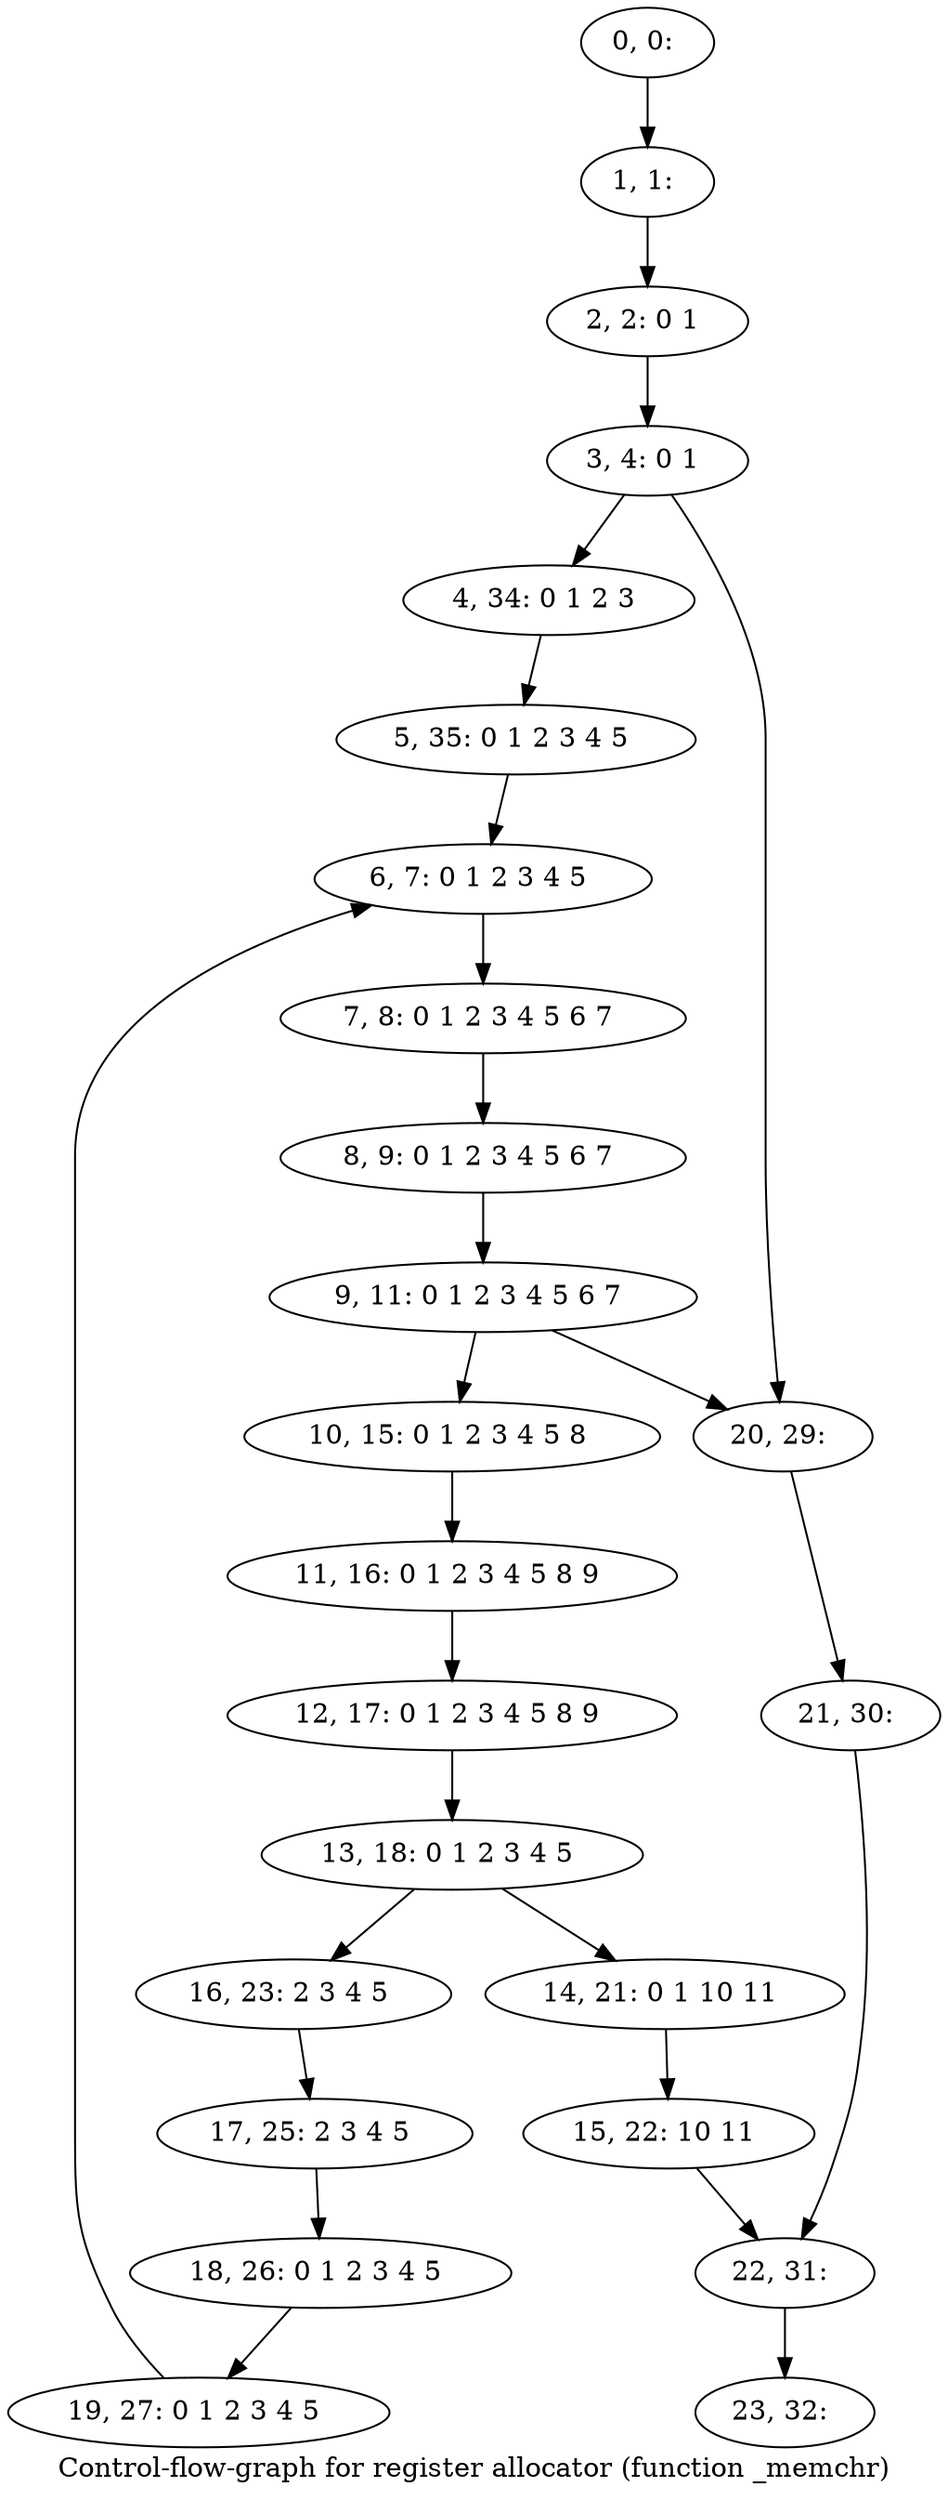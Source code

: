 digraph G {
graph [label="Control-flow-graph for register allocator (function _memchr)"]
0[label="0, 0: "];
1[label="1, 1: "];
2[label="2, 2: 0 1 "];
3[label="3, 4: 0 1 "];
4[label="4, 34: 0 1 2 3 "];
5[label="5, 35: 0 1 2 3 4 5 "];
6[label="6, 7: 0 1 2 3 4 5 "];
7[label="7, 8: 0 1 2 3 4 5 6 7 "];
8[label="8, 9: 0 1 2 3 4 5 6 7 "];
9[label="9, 11: 0 1 2 3 4 5 6 7 "];
10[label="10, 15: 0 1 2 3 4 5 8 "];
11[label="11, 16: 0 1 2 3 4 5 8 9 "];
12[label="12, 17: 0 1 2 3 4 5 8 9 "];
13[label="13, 18: 0 1 2 3 4 5 "];
14[label="14, 21: 0 1 10 11 "];
15[label="15, 22: 10 11 "];
16[label="16, 23: 2 3 4 5 "];
17[label="17, 25: 2 3 4 5 "];
18[label="18, 26: 0 1 2 3 4 5 "];
19[label="19, 27: 0 1 2 3 4 5 "];
20[label="20, 29: "];
21[label="21, 30: "];
22[label="22, 31: "];
23[label="23, 32: "];
0->1 ;
1->2 ;
2->3 ;
3->4 ;
3->20 ;
4->5 ;
5->6 ;
6->7 ;
7->8 ;
8->9 ;
9->10 ;
9->20 ;
10->11 ;
11->12 ;
12->13 ;
13->14 ;
13->16 ;
14->15 ;
15->22 ;
16->17 ;
17->18 ;
18->19 ;
19->6 ;
20->21 ;
21->22 ;
22->23 ;
}
